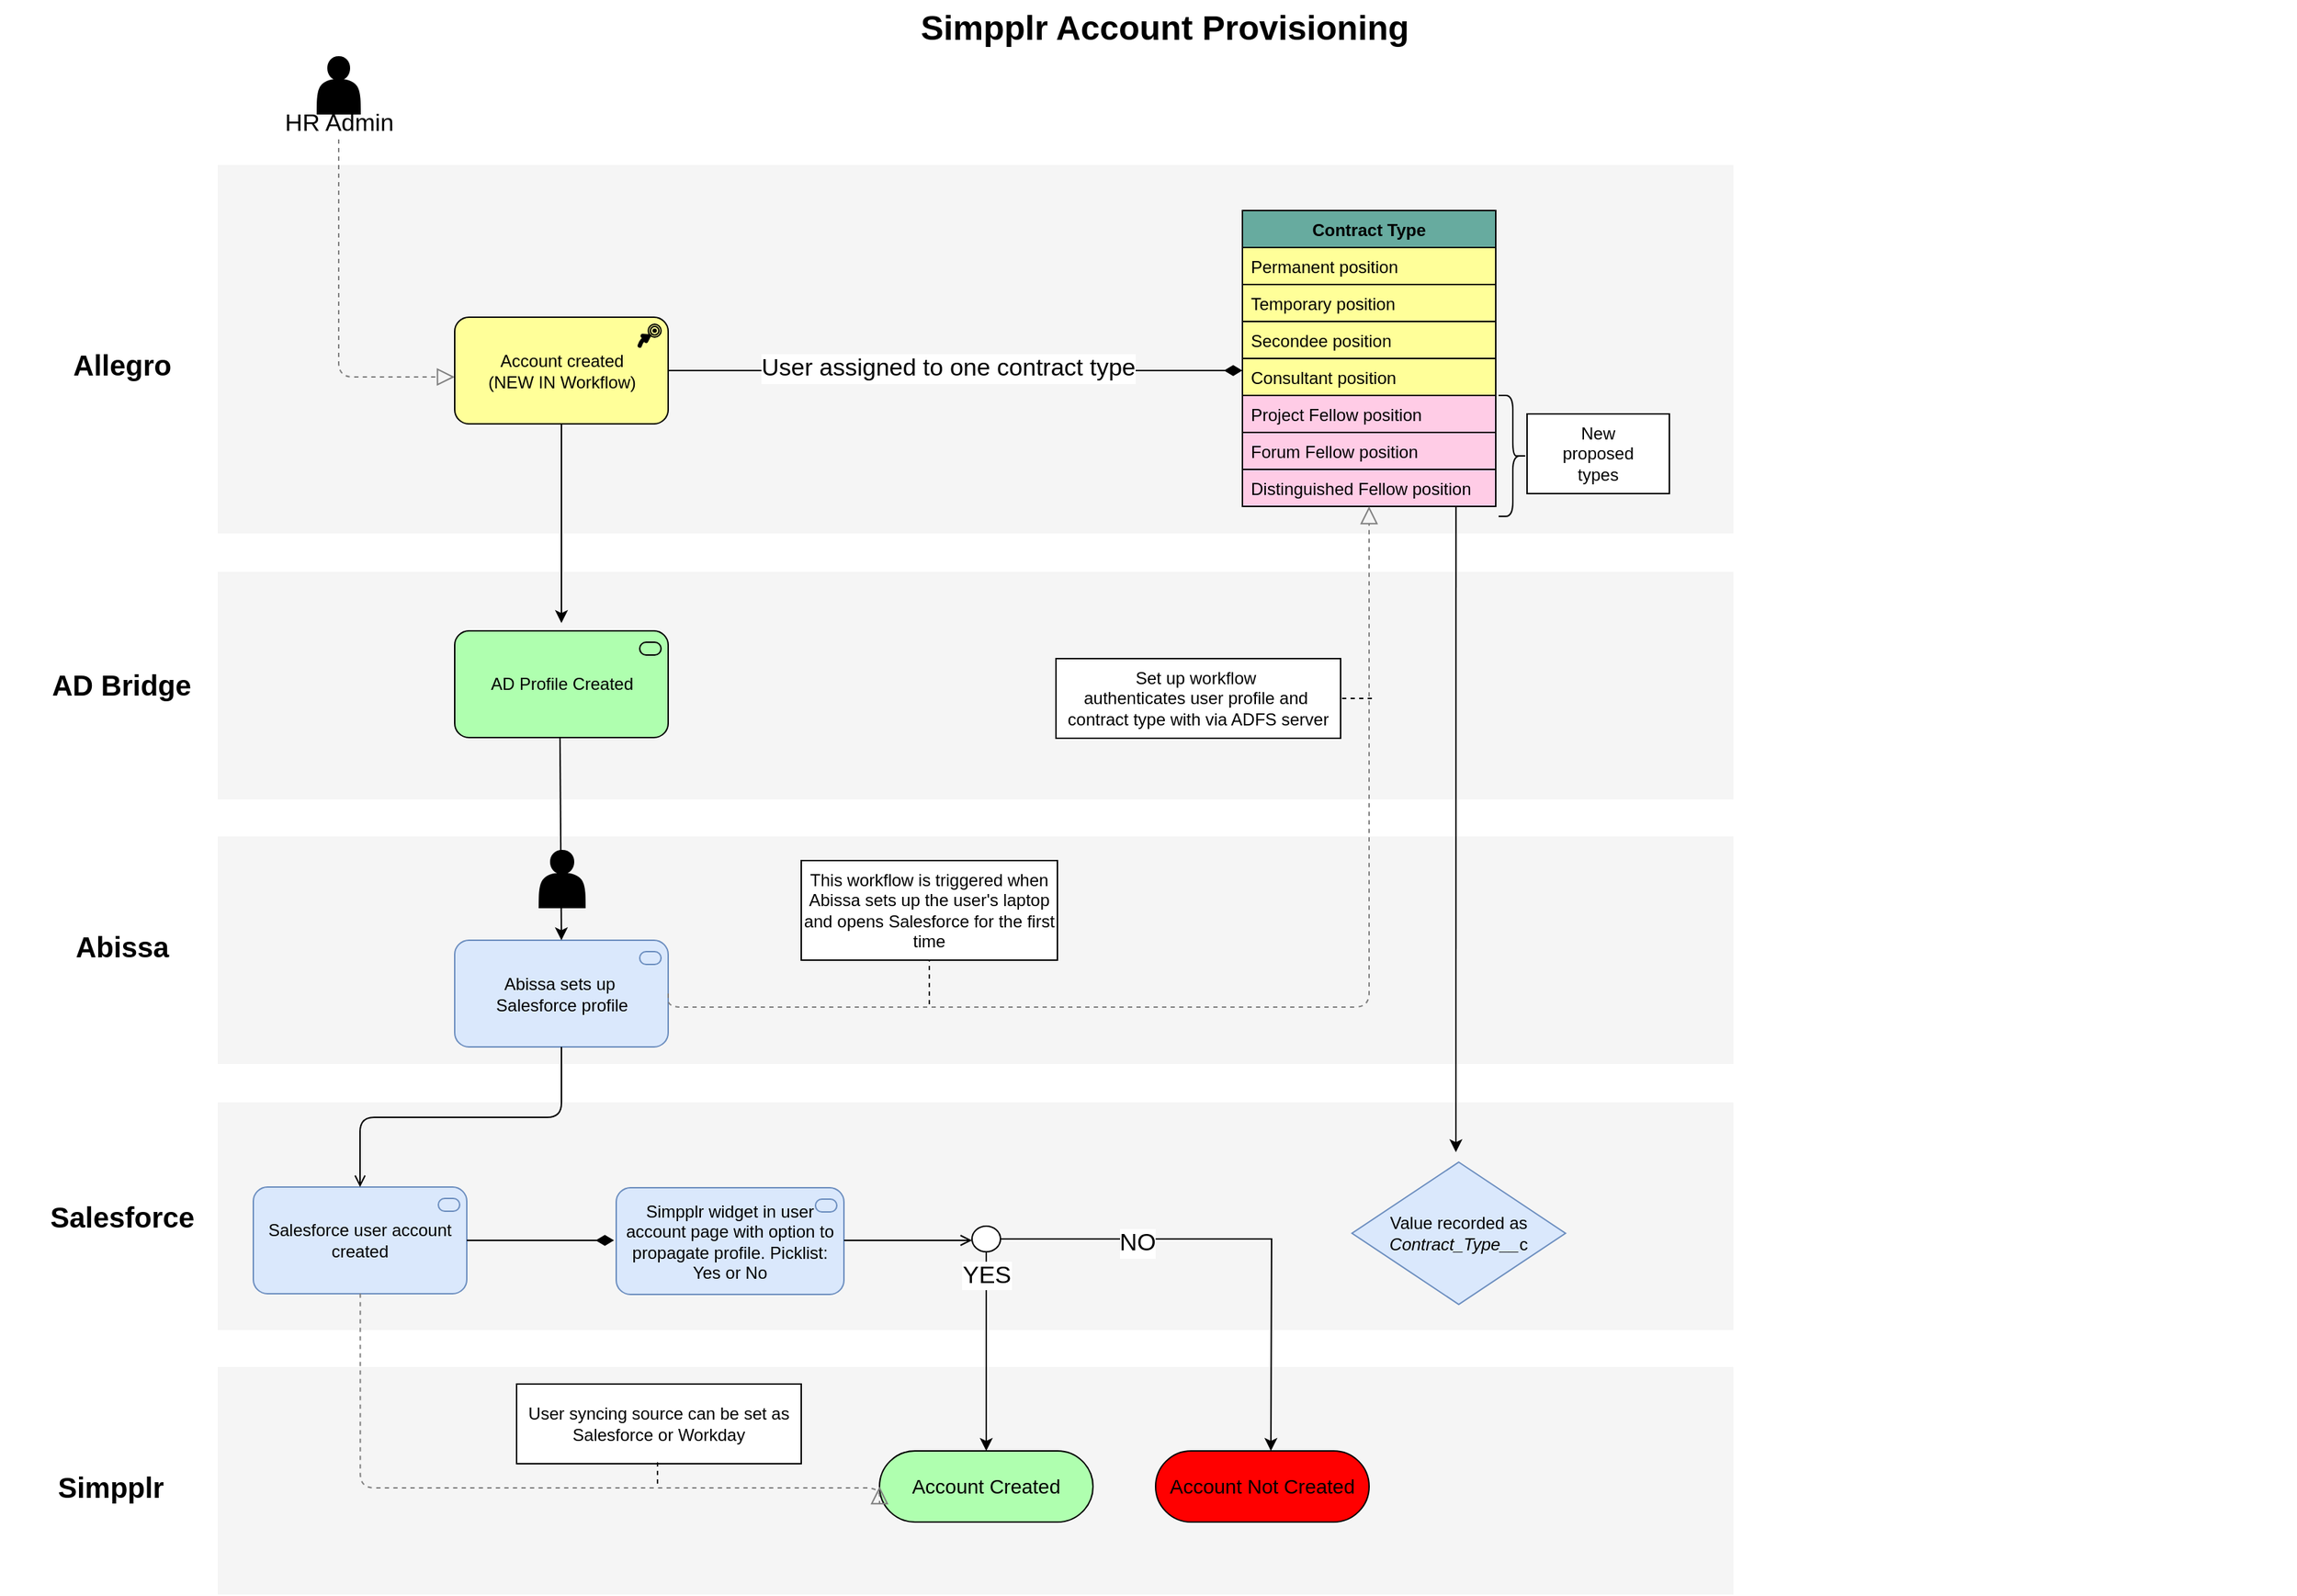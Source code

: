<mxfile version="12.0.2" type="github" pages="1"><diagram name="Page-1" id="44bbcf24-548e-d532-59d3-359de5b44cbb"><mxGraphModel dx="1172" dy="727" grid="0" gridSize="10" guides="1" tooltips="1" connect="1" arrows="1" fold="1" page="1" pageScale="1.5" pageWidth="1169" pageHeight="826" background="none" math="0" shadow="0"><root><mxCell id="0" style=";html=1;"/><mxCell id="1" style=";html=1;" parent="0"/><mxCell id="UKAQFLcODLnGMiNsOCqj-25" value="" style="whiteSpace=wrap;html=1;strokeColor=none;strokeWidth=1;fillColor=#f5f5f5;fontSize=14;imageHeight=24;" vertex="1" parent="1"><mxGeometry x="210" y="1001" width="1065" height="160" as="geometry"/></mxCell><mxCell id="UKAQFLcODLnGMiNsOCqj-1" value="" style="whiteSpace=wrap;html=1;strokeColor=none;strokeWidth=1;fillColor=#f5f5f5;fontSize=14;" vertex="1" parent="1"><mxGeometry x="210" y="442" width="1065" height="160" as="geometry"/></mxCell><mxCell id="6eae4fabf1afb631-36" value="" style="whiteSpace=wrap;html=1;strokeColor=none;strokeWidth=1;fillColor=#f5f5f5;fontSize=14;" parent="1" vertex="1"><mxGeometry x="210" y="628" width="1065" height="160" as="geometry"/></mxCell><mxCell id="6eae4fabf1afb631-35" value="" style="whiteSpace=wrap;html=1;strokeColor=none;strokeWidth=1;fillColor=#f5f5f5;fontSize=14;" parent="1" vertex="1"><mxGeometry x="210" y="815" width="1065" height="160" as="geometry"/></mxCell><mxCell id="6eae4fabf1afb631-34" value="" style="whiteSpace=wrap;html=1;strokeColor=none;strokeWidth=1;fillColor=#f5f5f5;fontSize=14;imageWidth=24;imageAspect=1;" parent="1" vertex="1"><mxGeometry x="210" y="156" width="1065" height="259" as="geometry"/></mxCell><mxCell id="6eae4fabf1afb631-5" value="Account Created" style="html=1;whiteSpace=wrap;fillColor=#AFFFAF;strokeColor=#000000;shape=mxgraph.archimate3.service;fontSize=14;" parent="1" vertex="1"><mxGeometry x="675" y="1060" width="150" height="50" as="geometry"/></mxCell><mxCell id="6eae4fabf1afb631-6" value="Account Not Created" style="html=1;whiteSpace=wrap;fillColor=#FF0000;strokeColor=#000000;shape=mxgraph.archimate3.service;fontSize=14;" parent="1" vertex="1"><mxGeometry x="869" y="1060" width="150" height="50" as="geometry"/></mxCell><mxCell id="6eae4fabf1afb631-29" value="Salesforce" style="text;html=1;strokeColor=none;fillColor=none;align=center;verticalAlign=middle;whiteSpace=wrap;fontSize=20;fontStyle=1" parent="1" vertex="1"><mxGeometry x="92.5" y="885" width="100" height="20" as="geometry"/></mxCell><mxCell id="6eae4fabf1afb631-30" value="AD Bridge" style="text;html=1;strokeColor=none;fillColor=none;align=center;verticalAlign=middle;whiteSpace=wrap;fontSize=20;fontStyle=1" parent="1" vertex="1"><mxGeometry x="75" y="511" width="135" height="20" as="geometry"/></mxCell><mxCell id="6eae4fabf1afb631-31" value="Allegro" style="text;html=1;strokeColor=none;fillColor=none;align=center;verticalAlign=middle;whiteSpace=wrap;fontSize=20;fontStyle=1" parent="1" vertex="1"><mxGeometry x="57.5" y="286" width="170" height="20" as="geometry"/></mxCell><mxCell id="6eae4fabf1afb631-33" style="edgeStyle=elbowEdgeStyle;rounded=1;elbow=vertical;html=1;dashed=1;startSize=10;endArrow=block;endFill=0;endSize=10;jettySize=auto;orthogonalLoop=1;strokeColor=#808080;fontSize=14;exitX=0.5;exitY=1;exitDx=0;exitDy=0;" parent="1" source="UKAQFLcODLnGMiNsOCqj-3" edge="1"><mxGeometry relative="1" as="geometry"><mxPoint x="290" y="167" as="sourcePoint"/><mxPoint x="376.5" y="305" as="targetPoint"/><Array as="points"><mxPoint x="320" y="305"/><mxPoint x="338" y="305"/></Array></mxGeometry></mxCell><mxCell id="UKAQFLcODLnGMiNsOCqj-76" value="HR Admin" style="text;html=1;resizable=0;points=[];align=center;verticalAlign=middle;labelBackgroundColor=#ffffff;fontSize=17;" vertex="1" connectable="0" parent="6eae4fabf1afb631-33"><mxGeometry x="-0.95" relative="1" as="geometry"><mxPoint as="offset"/></mxGeometry></mxCell><mxCell id="6eae4fabf1afb631-37" value="Simpplr Account Provisioning" style="text;strokeColor=none;fillColor=none;html=1;fontSize=24;fontStyle=1;verticalAlign=middle;align=center;" parent="1" vertex="1"><mxGeometry x="80" y="40" width="1590" height="40" as="geometry"/></mxCell><mxCell id="UKAQFLcODLnGMiNsOCqj-2" value="Simpplr" style="text;html=1;strokeColor=none;fillColor=none;align=center;verticalAlign=middle;whiteSpace=wrap;fontSize=20;fontStyle=1" vertex="1" parent="1"><mxGeometry x="80" y="1075" width="110" height="20" as="geometry"/></mxCell><mxCell id="UKAQFLcODLnGMiNsOCqj-3" value="" style="shape=actor;whiteSpace=wrap;html=1;fillColor=#000000;" vertex="1" parent="1"><mxGeometry x="280" y="80" width="30" height="40" as="geometry"/></mxCell><mxCell id="UKAQFLcODLnGMiNsOCqj-7" value="Contract Type" style="swimlane;fontStyle=1;childLayout=stackLayout;horizontal=1;startSize=26;fillColor=#67AB9F;horizontalStack=0;resizeParent=1;resizeParentMax=0;resizeLast=0;collapsible=1;marginBottom=0;strokeColor=#000000;" vertex="1" parent="1"><mxGeometry x="930" y="188" width="178" height="208" as="geometry"><mxRectangle x="930" y="188" width="110" height="26" as="alternateBounds"/></mxGeometry></mxCell><mxCell id="UKAQFLcODLnGMiNsOCqj-8" value="Permanent position" style="text;strokeColor=#000000;fillColor=#FFFF99;align=left;verticalAlign=top;spacingLeft=4;spacingRight=4;overflow=hidden;rotatable=0;points=[[0,0.5],[1,0.5]];portConstraint=eastwest;" vertex="1" parent="UKAQFLcODLnGMiNsOCqj-7"><mxGeometry y="26" width="178" height="26" as="geometry"/></mxCell><mxCell id="UKAQFLcODLnGMiNsOCqj-9" value="Temporary position" style="text;strokeColor=#000000;fillColor=#FFFF99;align=left;verticalAlign=top;spacingLeft=4;spacingRight=4;overflow=hidden;rotatable=0;points=[[0,0.5],[1,0.5]];portConstraint=eastwest;" vertex="1" parent="UKAQFLcODLnGMiNsOCqj-7"><mxGeometry y="52" width="178" height="26" as="geometry"/></mxCell><mxCell id="UKAQFLcODLnGMiNsOCqj-10" value="Secondee position" style="text;strokeColor=#000000;fillColor=#FFFF99;align=left;verticalAlign=top;spacingLeft=4;spacingRight=4;overflow=hidden;rotatable=0;points=[[0,0.5],[1,0.5]];portConstraint=eastwest;" vertex="1" parent="UKAQFLcODLnGMiNsOCqj-7"><mxGeometry y="78" width="178" height="26" as="geometry"/></mxCell><mxCell id="UKAQFLcODLnGMiNsOCqj-15" value="Consultant position" style="text;strokeColor=#000000;fillColor=#FFFF99;align=left;verticalAlign=top;spacingLeft=4;spacingRight=4;overflow=hidden;rotatable=0;points=[[0,0.5],[1,0.5]];portConstraint=eastwest;" vertex="1" parent="UKAQFLcODLnGMiNsOCqj-7"><mxGeometry y="104" width="178" height="26" as="geometry"/></mxCell><mxCell id="UKAQFLcODLnGMiNsOCqj-14" value="Project Fellow position" style="text;strokeColor=#000000;fillColor=#FFCCE6;align=left;verticalAlign=top;spacingLeft=4;spacingRight=4;overflow=hidden;rotatable=0;points=[[0,0.5],[1,0.5]];portConstraint=eastwest;" vertex="1" parent="UKAQFLcODLnGMiNsOCqj-7"><mxGeometry y="130" width="178" height="26" as="geometry"/></mxCell><mxCell id="UKAQFLcODLnGMiNsOCqj-19" value="Forum Fellow position" style="text;strokeColor=#000000;fillColor=#FFCCE6;align=left;verticalAlign=top;spacingLeft=4;spacingRight=4;overflow=hidden;rotatable=0;points=[[0,0.5],[1,0.5]];portConstraint=eastwest;" vertex="1" parent="UKAQFLcODLnGMiNsOCqj-7"><mxGeometry y="156" width="178" height="26" as="geometry"/></mxCell><mxCell id="UKAQFLcODLnGMiNsOCqj-18" value="Distinguished Fellow position" style="text;strokeColor=#000000;fillColor=#FFCCE6;align=left;verticalAlign=top;spacingLeft=4;spacingRight=4;overflow=hidden;rotatable=0;points=[[0,0.5],[1,0.5]];portConstraint=eastwest;" vertex="1" parent="UKAQFLcODLnGMiNsOCqj-7"><mxGeometry y="182" width="178" height="26" as="geometry"/></mxCell><UserObject label="Account created&lt;br&gt;(NEW IN Workflow)" link="https://weforum.jira.com/wiki/spaces/ITIS/pages/1164705906/SAD+-+Autoinout" id="UKAQFLcODLnGMiNsOCqj-16"><mxCell style="html=1;outlineConnect=0;whiteSpace=wrap;fillColor=#Ffff99;strokeColor=#000000;shape=mxgraph.archimate3.application;appType=course;archiType=rounded;" vertex="1" parent="1"><mxGeometry x="376.5" y="263" width="150" height="75" as="geometry"/></mxCell></UserObject><mxCell id="UKAQFLcODLnGMiNsOCqj-20" value="" style="html=1;endArrow=diamondThin;endFill=1;edgeStyle=elbowEdgeStyle;elbow=vertical;endSize=10;" edge="1" parent="1" target="UKAQFLcODLnGMiNsOCqj-15"><mxGeometry width="160" relative="1" as="geometry"><mxPoint x="526.5" y="300.5" as="sourcePoint"/><mxPoint x="686.5" y="300.5" as="targetPoint"/></mxGeometry></mxCell><mxCell id="UKAQFLcODLnGMiNsOCqj-33" value="User assigned to one contract type" style="text;html=1;resizable=0;points=[];align=center;verticalAlign=middle;labelBackgroundColor=#ffffff;fontSize=17;" vertex="1" connectable="0" parent="UKAQFLcODLnGMiNsOCqj-20"><mxGeometry x="-0.025" y="2" relative="1" as="geometry"><mxPoint as="offset"/></mxGeometry></mxCell><mxCell id="UKAQFLcODLnGMiNsOCqj-21" value="AD Profile Created" style="html=1;outlineConnect=0;whiteSpace=wrap;fillColor=#AFFFAF;strokeColor=#000000;shape=mxgraph.archimate3.application;appType=serv;archiType=rounded" vertex="1" parent="1"><mxGeometry x="376.5" y="483.5" width="150" height="75" as="geometry"/></mxCell><mxCell id="UKAQFLcODLnGMiNsOCqj-23" value="" style="endArrow=classic;html=1;" edge="1" parent="1"><mxGeometry width="50" height="50" relative="1" as="geometry"><mxPoint x="451.5" y="338" as="sourcePoint"/><mxPoint x="451.5" y="478" as="targetPoint"/></mxGeometry></mxCell><mxCell id="UKAQFLcODLnGMiNsOCqj-26" value="Abissa" style="text;html=1;strokeColor=none;fillColor=none;align=center;verticalAlign=middle;whiteSpace=wrap;fontSize=20;fontStyle=1" vertex="1" parent="1"><mxGeometry x="83.5" y="695" width="118" height="20" as="geometry"/></mxCell><mxCell id="UKAQFLcODLnGMiNsOCqj-27" value="Abissa sets up&amp;nbsp;&lt;br&gt;Salesforce profile" style="html=1;outlineConnect=0;whiteSpace=wrap;fillColor=#dae8fc;strokeColor=#6c8ebf;shape=mxgraph.archimate3.application;appType=serv;archiType=rounded" vertex="1" parent="1"><mxGeometry x="376.5" y="701" width="150" height="75" as="geometry"/></mxCell><mxCell id="UKAQFLcODLnGMiNsOCqj-28" value="" style="shape=actor;whiteSpace=wrap;html=1;fillColor=#000000;" vertex="1" parent="1"><mxGeometry x="436" y="638" width="32" height="40" as="geometry"/></mxCell><mxCell id="UKAQFLcODLnGMiNsOCqj-29" value="" style="endArrow=classic;html=1;entryX=0.5;entryY=0;entryDx=0;entryDy=0;entryPerimeter=0;" edge="1" parent="1" target="UKAQFLcODLnGMiNsOCqj-27"><mxGeometry width="50" height="50" relative="1" as="geometry"><mxPoint x="450.5" y="558.5" as="sourcePoint"/><mxPoint x="450.5" y="698.5" as="targetPoint"/></mxGeometry></mxCell><mxCell id="UKAQFLcODLnGMiNsOCqj-31" style="edgeStyle=elbowEdgeStyle;rounded=1;elbow=vertical;html=1;dashed=1;startSize=10;endArrow=block;endFill=0;endSize=10;jettySize=auto;orthogonalLoop=1;strokeColor=#808080;fontSize=14;exitX=1;exitY=0.5;exitDx=0;exitDy=0;exitPerimeter=0;" edge="1" parent="1" source="UKAQFLcODLnGMiNsOCqj-27" target="UKAQFLcODLnGMiNsOCqj-18"><mxGeometry relative="1" as="geometry"><mxPoint x="714.5" y="647.5" as="sourcePoint"/><mxPoint x="801" y="812.5" as="targetPoint"/><Array as="points"><mxPoint x="770" y="748"/><mxPoint x="762.5" y="812.5"/></Array></mxGeometry></mxCell><mxCell id="UKAQFLcODLnGMiNsOCqj-35" value="This workflow is triggered when Abissa sets up the user's laptop and opens Salesforce for the first time" style="shape=note;whiteSpace=wrap;html=1;backgroundOutline=1;darkOpacity=0.05;strokeColor=#000000;fillColor=#FFFFFF;size=0;" vertex="1" parent="1"><mxGeometry x="620" y="645" width="180" height="70" as="geometry"/></mxCell><mxCell id="UKAQFLcODLnGMiNsOCqj-36" value="Salesforce user account created" style="html=1;outlineConnect=0;whiteSpace=wrap;fillColor=#dae8fc;strokeColor=#6c8ebf;shape=mxgraph.archimate3.application;appType=serv;archiType=rounded" vertex="1" parent="1"><mxGeometry x="235" y="874.5" width="150" height="75" as="geometry"/></mxCell><mxCell id="UKAQFLcODLnGMiNsOCqj-40" value="&lt;span style=&quot;white-space: nowrap ; background-color: rgb(255 , 255 , 255)&quot;&gt;New &lt;br&gt;proposed&lt;br&gt;types&lt;br&gt;&lt;/span&gt;" style="shape=note;whiteSpace=wrap;html=1;backgroundOutline=1;darkOpacity=0.05;strokeColor=#000000;fillColor=#FFFFFF;size=0;" vertex="1" parent="1"><mxGeometry x="1130" y="331" width="100" height="56" as="geometry"/></mxCell><mxCell id="UKAQFLcODLnGMiNsOCqj-41" value="" style="shape=curlyBracket;whiteSpace=wrap;html=1;rounded=1;strokeColor=#000000;fillColor=#FFFFFF;rotation=-180;" vertex="1" parent="1"><mxGeometry x="1110" y="318" width="20" height="85" as="geometry"/></mxCell><mxCell id="UKAQFLcODLnGMiNsOCqj-44" value="&lt;span style=&quot;white-space: nowrap ; background-color: rgb(255 , 255 , 255)&quot;&gt;Set up workflow&amp;nbsp;&lt;/span&gt;&lt;br style=&quot;white-space: nowrap&quot;&gt;&lt;span style=&quot;white-space: nowrap ; background-color: rgb(255 , 255 , 255)&quot;&gt;authenticates user profile and&amp;nbsp;&lt;/span&gt;&lt;br style=&quot;white-space: nowrap&quot;&gt;&lt;span style=&quot;white-space: nowrap ; background-color: rgb(255 , 255 , 255)&quot;&gt;contract type with via ADFS server&lt;/span&gt;" style="shape=note;whiteSpace=wrap;html=1;backgroundOutline=1;darkOpacity=0.05;strokeColor=#000000;fillColor=#FFFFFF;size=0;" vertex="1" parent="1"><mxGeometry x="799" y="503" width="200" height="56" as="geometry"/></mxCell><mxCell id="UKAQFLcODLnGMiNsOCqj-48" value="" style="endArrow=classic;html=1;exitX=0.843;exitY=1;exitDx=0;exitDy=0;exitPerimeter=0;" edge="1" parent="1" source="UKAQFLcODLnGMiNsOCqj-18"><mxGeometry width="50" height="50" relative="1" as="geometry"><mxPoint x="1080" y="740" as="sourcePoint"/><mxPoint x="1080" y="850" as="targetPoint"/></mxGeometry></mxCell><mxCell id="UKAQFLcODLnGMiNsOCqj-49" value="Value recorded as &lt;i&gt;Contract_Type__&lt;/i&gt;c" style="rhombus;whiteSpace=wrap;html=1;strokeColor=#6c8ebf;fillColor=#dae8fc;" vertex="1" parent="1"><mxGeometry x="1007" y="857" width="150" height="100" as="geometry"/></mxCell><mxCell id="UKAQFLcODLnGMiNsOCqj-52" value="" style="html=1;endArrow=diamondThin;endFill=1;edgeStyle=elbowEdgeStyle;elbow=vertical;endSize=10;" edge="1" parent="1"><mxGeometry width="160" relative="1" as="geometry"><mxPoint x="385" y="912" as="sourcePoint"/><mxPoint x="488.5" y="912" as="targetPoint"/></mxGeometry></mxCell><UserObject label="Simpplr widget in user account page with option to propagate profile. Picklist: Yes or No" link="https://support.simpplr.com/customer/en/portal/articles/2154220-how-do-i-prevent-a-salesforce-user-from-appearing-in-simpplr-" id="UKAQFLcODLnGMiNsOCqj-54"><mxCell style="html=1;outlineConnect=0;whiteSpace=wrap;fillColor=#dae8fc;strokeColor=#6c8ebf;shape=mxgraph.archimate3.application;appType=serv;archiType=rounded" vertex="1" parent="1"><mxGeometry x="490" y="875" width="160" height="75" as="geometry"/></mxCell></UserObject><mxCell id="UKAQFLcODLnGMiNsOCqj-56" value="" style="edgeStyle=elbowEdgeStyle;html=1;endArrow=open;elbow=vertical;endFill=1;exitX=0.5;exitY=1;exitDx=0;exitDy=0;exitPerimeter=0;" edge="1" parent="1" source="UKAQFLcODLnGMiNsOCqj-27" target="UKAQFLcODLnGMiNsOCqj-36"><mxGeometry width="160" relative="1" as="geometry"><mxPoint x="388" y="840" as="sourcePoint"/><mxPoint x="548" y="840" as="targetPoint"/></mxGeometry></mxCell><mxCell id="UKAQFLcODLnGMiNsOCqj-70" value="" style="edgeStyle=orthogonalEdgeStyle;rounded=0;orthogonalLoop=1;jettySize=auto;html=1;" edge="1" parent="1" source="UKAQFLcODLnGMiNsOCqj-60" target="6eae4fabf1afb631-5"><mxGeometry relative="1" as="geometry"><mxPoint x="750" y="1000" as="targetPoint"/></mxGeometry></mxCell><mxCell id="UKAQFLcODLnGMiNsOCqj-72" value="" style="edgeStyle=orthogonalEdgeStyle;rounded=0;orthogonalLoop=1;jettySize=auto;html=1;" edge="1" parent="1" source="UKAQFLcODLnGMiNsOCqj-60"><mxGeometry relative="1" as="geometry"><mxPoint x="950" y="1060" as="targetPoint"/></mxGeometry></mxCell><mxCell id="UKAQFLcODLnGMiNsOCqj-73" value="NO" style="text;html=1;resizable=0;points=[];align=center;verticalAlign=middle;labelBackgroundColor=#ffffff;fontSize=17;" vertex="1" connectable="0" parent="UKAQFLcODLnGMiNsOCqj-72"><mxGeometry x="-0.436" y="-3" relative="1" as="geometry"><mxPoint as="offset"/></mxGeometry></mxCell><mxCell id="UKAQFLcODLnGMiNsOCqj-60" value="YES" style="ellipse;html=1;verticalLabelPosition=bottom;labelBackgroundColor=#ffffff;verticalAlign=top;fillColor=#ffffff;strokeColor=#000000;fontSize=17;" vertex="1" parent="1"><mxGeometry x="740" y="902" width="20" height="18" as="geometry"/></mxCell><mxCell id="UKAQFLcODLnGMiNsOCqj-66" value="" style="edgeStyle=elbowEdgeStyle;html=1;endArrow=open;elbow=vertical;endFill=1;" edge="1" parent="1"><mxGeometry width="160" relative="1" as="geometry"><mxPoint x="650" y="912" as="sourcePoint"/><mxPoint x="740" y="912" as="targetPoint"/></mxGeometry></mxCell><mxCell id="UKAQFLcODLnGMiNsOCqj-78" value="" style="endArrow=none;dashed=1;html=1;fontSize=17;entryX=0.5;entryY=1;entryDx=0;entryDy=0;entryPerimeter=0;" edge="1" parent="1" target="UKAQFLcODLnGMiNsOCqj-35"><mxGeometry width="50" height="50" relative="1" as="geometry"><mxPoint x="710" y="746" as="sourcePoint"/><mxPoint x="887" y="676" as="targetPoint"/></mxGeometry></mxCell><mxCell id="UKAQFLcODLnGMiNsOCqj-79" value="" style="endArrow=none;dashed=1;html=1;fontSize=17;entryX=0;entryY=0;entryDx=200;entryDy=28;entryPerimeter=0;" edge="1" parent="1"><mxGeometry width="50" height="50" relative="1" as="geometry"><mxPoint x="1021" y="531" as="sourcePoint"/><mxPoint x="999" y="531" as="targetPoint"/></mxGeometry></mxCell><mxCell id="UKAQFLcODLnGMiNsOCqj-80" style="edgeStyle=elbowEdgeStyle;rounded=1;elbow=vertical;html=1;dashed=1;startSize=10;endArrow=block;endFill=0;endSize=10;jettySize=auto;orthogonalLoop=1;strokeColor=#808080;fontSize=14;exitX=0.5;exitY=1;exitDx=0;exitDy=0;entryX=0;entryY=0;entryDx=0;entryDy=25;entryPerimeter=0;" edge="1" parent="1" target="6eae4fabf1afb631-5"><mxGeometry relative="1" as="geometry"><mxPoint x="310.167" y="949.333" as="sourcePoint"/><mxPoint x="391" y="1134" as="targetPoint"/><Array as="points"><mxPoint x="488" y="1086"/><mxPoint x="352.5" y="1134"/></Array></mxGeometry></mxCell><mxCell id="UKAQFLcODLnGMiNsOCqj-84" value="&lt;span style=&quot;white-space: nowrap ; background-color: rgb(255 , 255 , 255)&quot;&gt;User syncing source can be set as&lt;br&gt;Salesforce or Workday&lt;br&gt;&lt;/span&gt;" style="shape=note;whiteSpace=wrap;html=1;backgroundOutline=1;darkOpacity=0.05;strokeColor=#000000;fillColor=#FFFFFF;size=0;" vertex="1" parent="1"><mxGeometry x="420" y="1013" width="200" height="56" as="geometry"/></mxCell><mxCell id="UKAQFLcODLnGMiNsOCqj-85" value="" style="endArrow=none;dashed=1;html=1;fontSize=17;entryX=0.5;entryY=1;entryDx=0;entryDy=0;entryPerimeter=0;" edge="1" parent="1"><mxGeometry width="50" height="50" relative="1" as="geometry"><mxPoint x="519" y="1083" as="sourcePoint"/><mxPoint x="519" y="1065.5" as="targetPoint"/></mxGeometry></mxCell></root></mxGraphModel></diagram></mxfile>